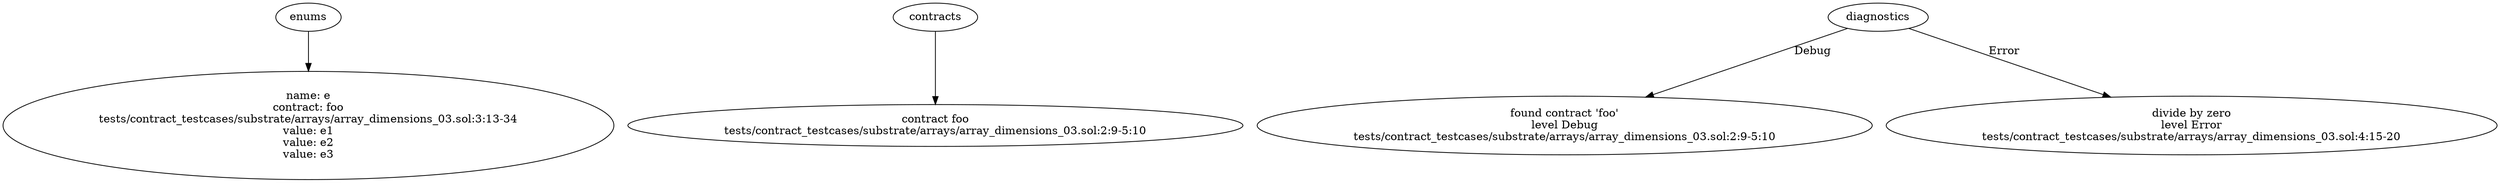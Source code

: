 strict digraph "tests/contract_testcases/substrate/arrays/array_dimensions_03.sol" {
	e [label="name: e\ncontract: foo\ntests/contract_testcases/substrate/arrays/array_dimensions_03.sol:3:13-34\nvalue: e1\nvalue: e2\nvalue: e3"]
	contract [label="contract foo\ntests/contract_testcases/substrate/arrays/array_dimensions_03.sol:2:9-5:10"]
	diagnostic [label="found contract 'foo'\nlevel Debug\ntests/contract_testcases/substrate/arrays/array_dimensions_03.sol:2:9-5:10"]
	diagnostic_7 [label="divide by zero\nlevel Error\ntests/contract_testcases/substrate/arrays/array_dimensions_03.sol:4:15-20"]
	enums -> e
	contracts -> contract
	diagnostics -> diagnostic [label="Debug"]
	diagnostics -> diagnostic_7 [label="Error"]
}
